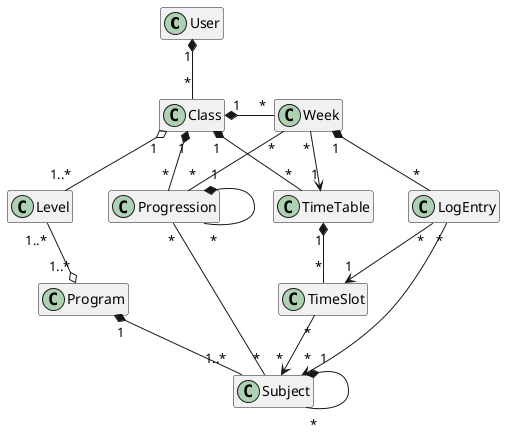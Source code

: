 @startuml
User          "1"   *--   "*"     Class
Class         "1"   o--   "1..*"  Level
Class         "1"   *--   "*"     Progression
Progression   "*"    --   "*"     Subject
Progression   "1"   *--   "*"     Progression

Level         "1..*" --o  "1..*"  Program
Program       "1"   *--   "1..*"  Subject
Subject       "1"   *--   "*"     Subject


Class         "1"   *-    "*"     Week
Class         "1"   *--   "*"     TimeTable
TimeTable     "1"   *--   "*"     TimeSlot
TimeSlot      "*"    -->  "*"     Subject

Week          "*"    --   "*"     Progression
Week          "*"    -->  "1"     TimeTable
Week          "1"   *--   "*"     LogEntry
LogEntry      "*"    -->  "*"     Subject
LogEntry      "*"    -->  "1"     TimeSlot

hide empty members
@enduml
